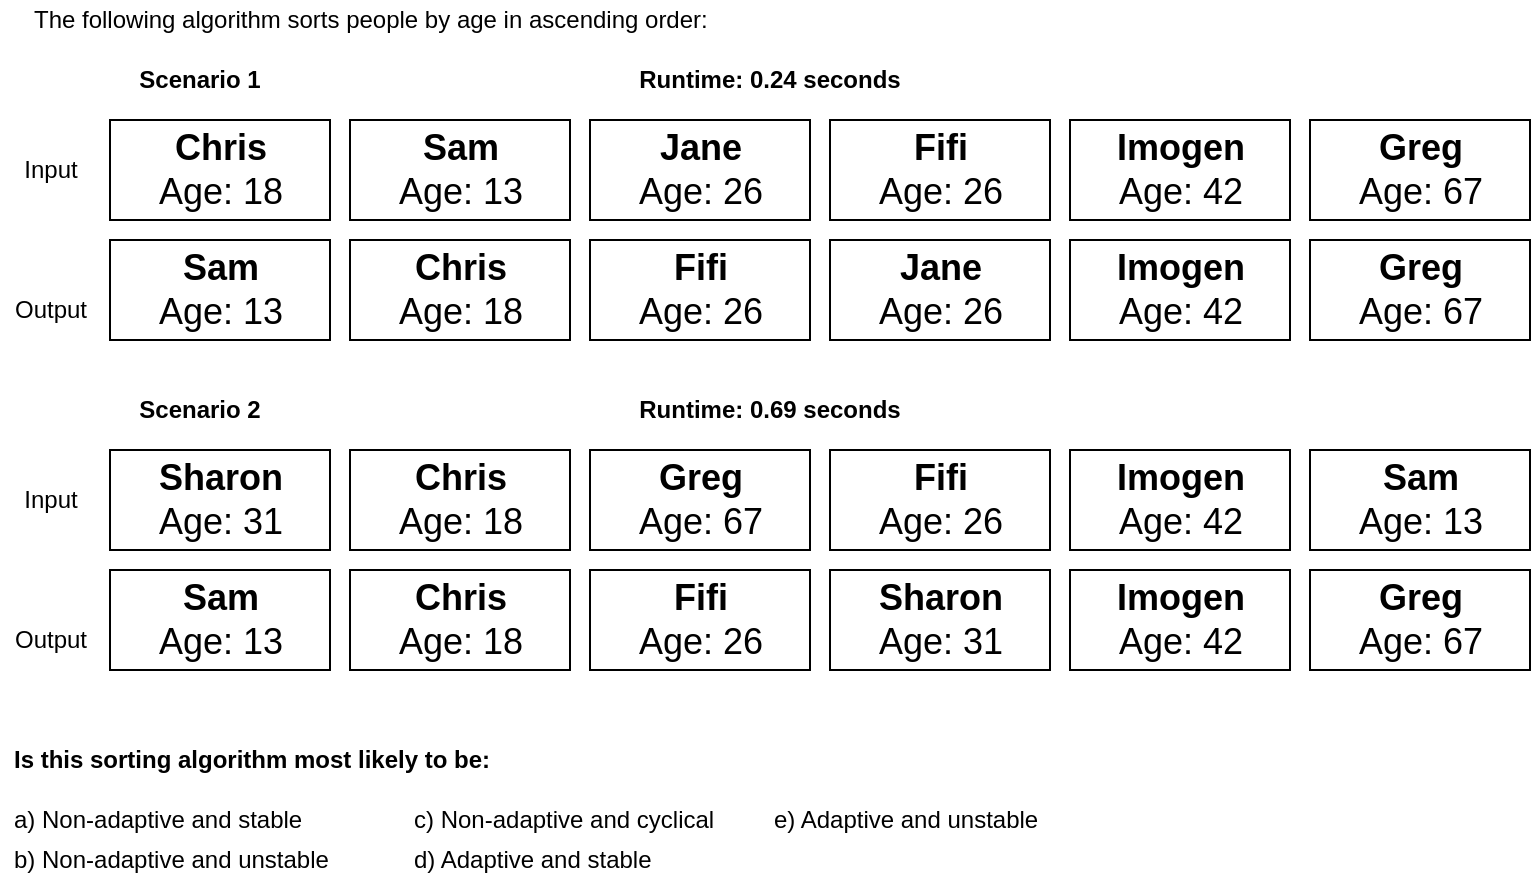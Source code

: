 <mxfile version="13.9.2" type="github">
  <diagram id="JeULcchd7E0I5C79hs8H" name="Page-1">
    <mxGraphModel dx="923" dy="457" grid="1" gridSize="10" guides="1" tooltips="1" connect="1" arrows="1" fold="1" page="1" pageScale="1" pageWidth="1169" pageHeight="1654" math="0" shadow="0">
      <root>
        <mxCell id="0" />
        <mxCell id="1" parent="0" />
        <mxCell id="wwLtkvYDBhIcgLj_sCR3-1" value="&lt;font style=&quot;font-size: 18px&quot;&gt;&lt;b&gt;Jane&lt;br&gt;&lt;/b&gt;Age: 26&lt;/font&gt;" style="html=1;" vertex="1" parent="1">
          <mxGeometry x="420" y="180" width="110" height="50" as="geometry" />
        </mxCell>
        <mxCell id="wwLtkvYDBhIcgLj_sCR3-2" value="&lt;font style=&quot;font-size: 18px&quot;&gt;&lt;b&gt;Fifi&lt;br&gt;&lt;/b&gt;Age: 26&lt;/font&gt;" style="html=1;" vertex="1" parent="1">
          <mxGeometry x="540" y="180" width="110" height="50" as="geometry" />
        </mxCell>
        <mxCell id="wwLtkvYDBhIcgLj_sCR3-3" value="&lt;font style=&quot;font-size: 18px&quot;&gt;&lt;b&gt;Chris&lt;br&gt;&lt;/b&gt;Age: 18&lt;br&gt;&lt;/font&gt;" style="html=1;" vertex="1" parent="1">
          <mxGeometry x="180" y="180" width="110" height="50" as="geometry" />
        </mxCell>
        <mxCell id="wwLtkvYDBhIcgLj_sCR3-4" value="&lt;font style=&quot;font-size: 18px&quot;&gt;&lt;b&gt;Sam&lt;br&gt;&lt;/b&gt;Age: 13&lt;br&gt;&lt;/font&gt;" style="html=1;" vertex="1" parent="1">
          <mxGeometry x="300" y="180" width="110" height="50" as="geometry" />
        </mxCell>
        <mxCell id="wwLtkvYDBhIcgLj_sCR3-5" value="&lt;font style=&quot;font-size: 18px&quot;&gt;&lt;b&gt;Imogen&lt;br&gt;&lt;/b&gt;Age: 42&lt;br&gt;&lt;/font&gt;" style="html=1;" vertex="1" parent="1">
          <mxGeometry x="660" y="180" width="110" height="50" as="geometry" />
        </mxCell>
        <mxCell id="wwLtkvYDBhIcgLj_sCR3-6" value="&lt;font style=&quot;font-size: 18px&quot;&gt;&lt;b&gt;Jane&lt;br&gt;&lt;/b&gt;Age: 26&lt;/font&gt;" style="html=1;" vertex="1" parent="1">
          <mxGeometry x="540" y="240" width="110" height="50" as="geometry" />
        </mxCell>
        <mxCell id="wwLtkvYDBhIcgLj_sCR3-7" value="&lt;font style=&quot;font-size: 18px&quot;&gt;&lt;b&gt;Fifi&lt;br&gt;&lt;/b&gt;Age: 26&lt;/font&gt;" style="html=1;" vertex="1" parent="1">
          <mxGeometry x="420" y="240" width="110" height="50" as="geometry" />
        </mxCell>
        <mxCell id="wwLtkvYDBhIcgLj_sCR3-8" value="&lt;font style=&quot;font-size: 18px&quot;&gt;&lt;b&gt;Chris&lt;br&gt;&lt;/b&gt;Age: 18&lt;br&gt;&lt;/font&gt;" style="html=1;" vertex="1" parent="1">
          <mxGeometry x="300" y="240" width="110" height="50" as="geometry" />
        </mxCell>
        <mxCell id="wwLtkvYDBhIcgLj_sCR3-9" value="&lt;font style=&quot;font-size: 18px&quot;&gt;&lt;b&gt;Sam&lt;br&gt;&lt;/b&gt;Age: 13&lt;br&gt;&lt;/font&gt;" style="html=1;" vertex="1" parent="1">
          <mxGeometry x="180" y="240" width="110" height="50" as="geometry" />
        </mxCell>
        <mxCell id="wwLtkvYDBhIcgLj_sCR3-10" value="&lt;font style=&quot;font-size: 18px&quot;&gt;&lt;b&gt;Imogen&lt;br&gt;&lt;/b&gt;Age: 42&lt;br&gt;&lt;/font&gt;" style="html=1;" vertex="1" parent="1">
          <mxGeometry x="660" y="240" width="110" height="50" as="geometry" />
        </mxCell>
        <mxCell id="wwLtkvYDBhIcgLj_sCR3-12" value="&lt;font style=&quot;font-size: 18px&quot;&gt;&lt;b&gt;Greg&lt;br&gt;&lt;/b&gt;Age: 67&lt;br&gt;&lt;/font&gt;" style="html=1;" vertex="1" parent="1">
          <mxGeometry x="780" y="180" width="110" height="50" as="geometry" />
        </mxCell>
        <mxCell id="wwLtkvYDBhIcgLj_sCR3-13" value="&lt;font style=&quot;font-size: 18px&quot;&gt;&lt;b&gt;Greg&lt;br&gt;&lt;/b&gt;Age: 67&lt;br&gt;&lt;/font&gt;" style="html=1;" vertex="1" parent="1">
          <mxGeometry x="780" y="240" width="110" height="50" as="geometry" />
        </mxCell>
        <mxCell id="wwLtkvYDBhIcgLj_sCR3-14" value="&lt;b&gt;Scenario 1&lt;/b&gt;" style="text;html=1;strokeColor=none;fillColor=none;align=center;verticalAlign=middle;whiteSpace=wrap;rounded=0;" vertex="1" parent="1">
          <mxGeometry x="180" y="150" width="90" height="20" as="geometry" />
        </mxCell>
        <mxCell id="wwLtkvYDBhIcgLj_sCR3-15" value="&lt;b&gt;Scenario 2&lt;/b&gt;" style="text;html=1;strokeColor=none;fillColor=none;align=center;verticalAlign=middle;whiteSpace=wrap;rounded=0;" vertex="1" parent="1">
          <mxGeometry x="180" y="315" width="90" height="20" as="geometry" />
        </mxCell>
        <mxCell id="wwLtkvYDBhIcgLj_sCR3-17" value="&lt;font style=&quot;font-size: 18px&quot;&gt;&lt;b&gt;Sharon&lt;br&gt;&lt;/b&gt;Age: 31&lt;/font&gt;" style="html=1;" vertex="1" parent="1">
          <mxGeometry x="180" y="345" width="110" height="50" as="geometry" />
        </mxCell>
        <mxCell id="wwLtkvYDBhIcgLj_sCR3-18" value="&lt;font style=&quot;font-size: 18px&quot;&gt;&lt;b&gt;Fifi&lt;br&gt;&lt;/b&gt;Age: 26&lt;/font&gt;" style="html=1;" vertex="1" parent="1">
          <mxGeometry x="540" y="345" width="110" height="50" as="geometry" />
        </mxCell>
        <mxCell id="wwLtkvYDBhIcgLj_sCR3-19" value="&lt;font style=&quot;font-size: 18px&quot;&gt;&lt;b&gt;Chris&lt;br&gt;&lt;/b&gt;Age: 18&lt;br&gt;&lt;/font&gt;" style="html=1;" vertex="1" parent="1">
          <mxGeometry x="300" y="345" width="110" height="50" as="geometry" />
        </mxCell>
        <mxCell id="wwLtkvYDBhIcgLj_sCR3-20" value="&lt;font style=&quot;font-size: 18px&quot;&gt;&lt;b&gt;Sam&lt;br&gt;&lt;/b&gt;Age: 13&lt;br&gt;&lt;/font&gt;" style="html=1;" vertex="1" parent="1">
          <mxGeometry x="780" y="345" width="110" height="50" as="geometry" />
        </mxCell>
        <mxCell id="wwLtkvYDBhIcgLj_sCR3-21" value="&lt;font style=&quot;font-size: 18px&quot;&gt;&lt;b&gt;Imogen&lt;br&gt;&lt;/b&gt;Age: 42&lt;br&gt;&lt;/font&gt;" style="html=1;" vertex="1" parent="1">
          <mxGeometry x="660" y="345" width="110" height="50" as="geometry" />
        </mxCell>
        <mxCell id="wwLtkvYDBhIcgLj_sCR3-22" value="&lt;font style=&quot;font-size: 18px&quot;&gt;&lt;b&gt;Sharon&lt;br&gt;&lt;/b&gt;Age: 31&lt;/font&gt;" style="html=1;" vertex="1" parent="1">
          <mxGeometry x="540" y="405" width="110" height="50" as="geometry" />
        </mxCell>
        <mxCell id="wwLtkvYDBhIcgLj_sCR3-23" value="&lt;font style=&quot;font-size: 18px&quot;&gt;&lt;b&gt;Fifi&lt;br&gt;&lt;/b&gt;Age: 26&lt;/font&gt;" style="html=1;" vertex="1" parent="1">
          <mxGeometry x="420" y="405" width="110" height="50" as="geometry" />
        </mxCell>
        <mxCell id="wwLtkvYDBhIcgLj_sCR3-24" value="&lt;font style=&quot;font-size: 18px&quot;&gt;&lt;b&gt;Chris&lt;br&gt;&lt;/b&gt;Age: 18&lt;br&gt;&lt;/font&gt;" style="html=1;" vertex="1" parent="1">
          <mxGeometry x="300" y="405" width="110" height="50" as="geometry" />
        </mxCell>
        <mxCell id="wwLtkvYDBhIcgLj_sCR3-25" value="&lt;font style=&quot;font-size: 18px&quot;&gt;&lt;b&gt;Sam&lt;br&gt;&lt;/b&gt;Age: 13&lt;br&gt;&lt;/font&gt;" style="html=1;" vertex="1" parent="1">
          <mxGeometry x="180" y="405" width="110" height="50" as="geometry" />
        </mxCell>
        <mxCell id="wwLtkvYDBhIcgLj_sCR3-26" value="&lt;font style=&quot;font-size: 18px&quot;&gt;&lt;b&gt;Imogen&lt;br&gt;&lt;/b&gt;Age: 42&lt;br&gt;&lt;/font&gt;" style="html=1;" vertex="1" parent="1">
          <mxGeometry x="660" y="405" width="110" height="50" as="geometry" />
        </mxCell>
        <mxCell id="wwLtkvYDBhIcgLj_sCR3-27" value="&lt;font style=&quot;font-size: 18px&quot;&gt;&lt;b&gt;Greg&lt;br&gt;&lt;/b&gt;Age: 67&lt;br&gt;&lt;/font&gt;" style="html=1;" vertex="1" parent="1">
          <mxGeometry x="420" y="345" width="110" height="50" as="geometry" />
        </mxCell>
        <mxCell id="wwLtkvYDBhIcgLj_sCR3-28" value="&lt;font style=&quot;font-size: 18px&quot;&gt;&lt;b&gt;Greg&lt;br&gt;&lt;/b&gt;Age: 67&lt;br&gt;&lt;/font&gt;" style="html=1;" vertex="1" parent="1">
          <mxGeometry x="780" y="405" width="110" height="50" as="geometry" />
        </mxCell>
        <mxCell id="wwLtkvYDBhIcgLj_sCR3-29" value="&lt;b&gt;Runtime: 0.24 seconds&lt;/b&gt;" style="text;html=1;strokeColor=none;fillColor=none;align=center;verticalAlign=middle;whiteSpace=wrap;rounded=0;" vertex="1" parent="1">
          <mxGeometry x="430" y="150" width="160" height="20" as="geometry" />
        </mxCell>
        <mxCell id="wwLtkvYDBhIcgLj_sCR3-30" value="&lt;b&gt;Runtime: 0.69 seconds&lt;/b&gt;" style="text;html=1;strokeColor=none;fillColor=none;align=center;verticalAlign=middle;whiteSpace=wrap;rounded=0;" vertex="1" parent="1">
          <mxGeometry x="430" y="315" width="160" height="20" as="geometry" />
        </mxCell>
        <mxCell id="wwLtkvYDBhIcgLj_sCR3-31" value="Input" style="text;html=1;align=center;verticalAlign=middle;resizable=0;points=[];autosize=1;" vertex="1" parent="1">
          <mxGeometry x="130" y="195" width="40" height="20" as="geometry" />
        </mxCell>
        <mxCell id="wwLtkvYDBhIcgLj_sCR3-32" value="Output" style="text;html=1;align=center;verticalAlign=middle;resizable=0;points=[];autosize=1;" vertex="1" parent="1">
          <mxGeometry x="125" y="265" width="50" height="20" as="geometry" />
        </mxCell>
        <mxCell id="wwLtkvYDBhIcgLj_sCR3-33" value="Output" style="text;html=1;align=center;verticalAlign=middle;resizable=0;points=[];autosize=1;" vertex="1" parent="1">
          <mxGeometry x="125" y="430" width="50" height="20" as="geometry" />
        </mxCell>
        <mxCell id="wwLtkvYDBhIcgLj_sCR3-34" value="Input" style="text;html=1;align=center;verticalAlign=middle;resizable=0;points=[];autosize=1;" vertex="1" parent="1">
          <mxGeometry x="130" y="360" width="40" height="20" as="geometry" />
        </mxCell>
        <mxCell id="wwLtkvYDBhIcgLj_sCR3-35" value="&lt;b&gt;Is this sorting algorithm most likely to be:&lt;/b&gt;" style="text;html=1;align=left;verticalAlign=middle;resizable=0;points=[];autosize=1;" vertex="1" parent="1">
          <mxGeometry x="130" y="490" width="250" height="20" as="geometry" />
        </mxCell>
        <mxCell id="wwLtkvYDBhIcgLj_sCR3-36" value="a) Non-adaptive and stable" style="text;html=1;align=left;verticalAlign=middle;resizable=0;points=[];autosize=1;" vertex="1" parent="1">
          <mxGeometry x="130" y="520" width="160" height="20" as="geometry" />
        </mxCell>
        <mxCell id="wwLtkvYDBhIcgLj_sCR3-37" value="b) Non-adaptive and unstable" style="text;html=1;align=left;verticalAlign=middle;resizable=0;points=[];autosize=1;" vertex="1" parent="1">
          <mxGeometry x="130" y="540" width="170" height="20" as="geometry" />
        </mxCell>
        <mxCell id="wwLtkvYDBhIcgLj_sCR3-38" value="c) Non-adaptive and cyclical" style="text;html=1;align=left;verticalAlign=middle;resizable=0;points=[];autosize=1;" vertex="1" parent="1">
          <mxGeometry x="330" y="520" width="170" height="20" as="geometry" />
        </mxCell>
        <mxCell id="wwLtkvYDBhIcgLj_sCR3-39" value="d) Adaptive and stable" style="text;html=1;align=left;verticalAlign=middle;resizable=0;points=[];autosize=1;" vertex="1" parent="1">
          <mxGeometry x="330" y="540" width="130" height="20" as="geometry" />
        </mxCell>
        <mxCell id="wwLtkvYDBhIcgLj_sCR3-40" value="e) Adaptive and unstable" style="text;html=1;align=left;verticalAlign=middle;resizable=0;points=[];autosize=1;" vertex="1" parent="1">
          <mxGeometry x="510" y="520" width="150" height="20" as="geometry" />
        </mxCell>
        <mxCell id="wwLtkvYDBhIcgLj_sCR3-41" value="The following algorithm sorts people by age in ascending order:" style="text;html=1;align=left;verticalAlign=middle;resizable=0;points=[];autosize=1;" vertex="1" parent="1">
          <mxGeometry x="140" y="120" width="350" height="20" as="geometry" />
        </mxCell>
      </root>
    </mxGraphModel>
  </diagram>
</mxfile>
